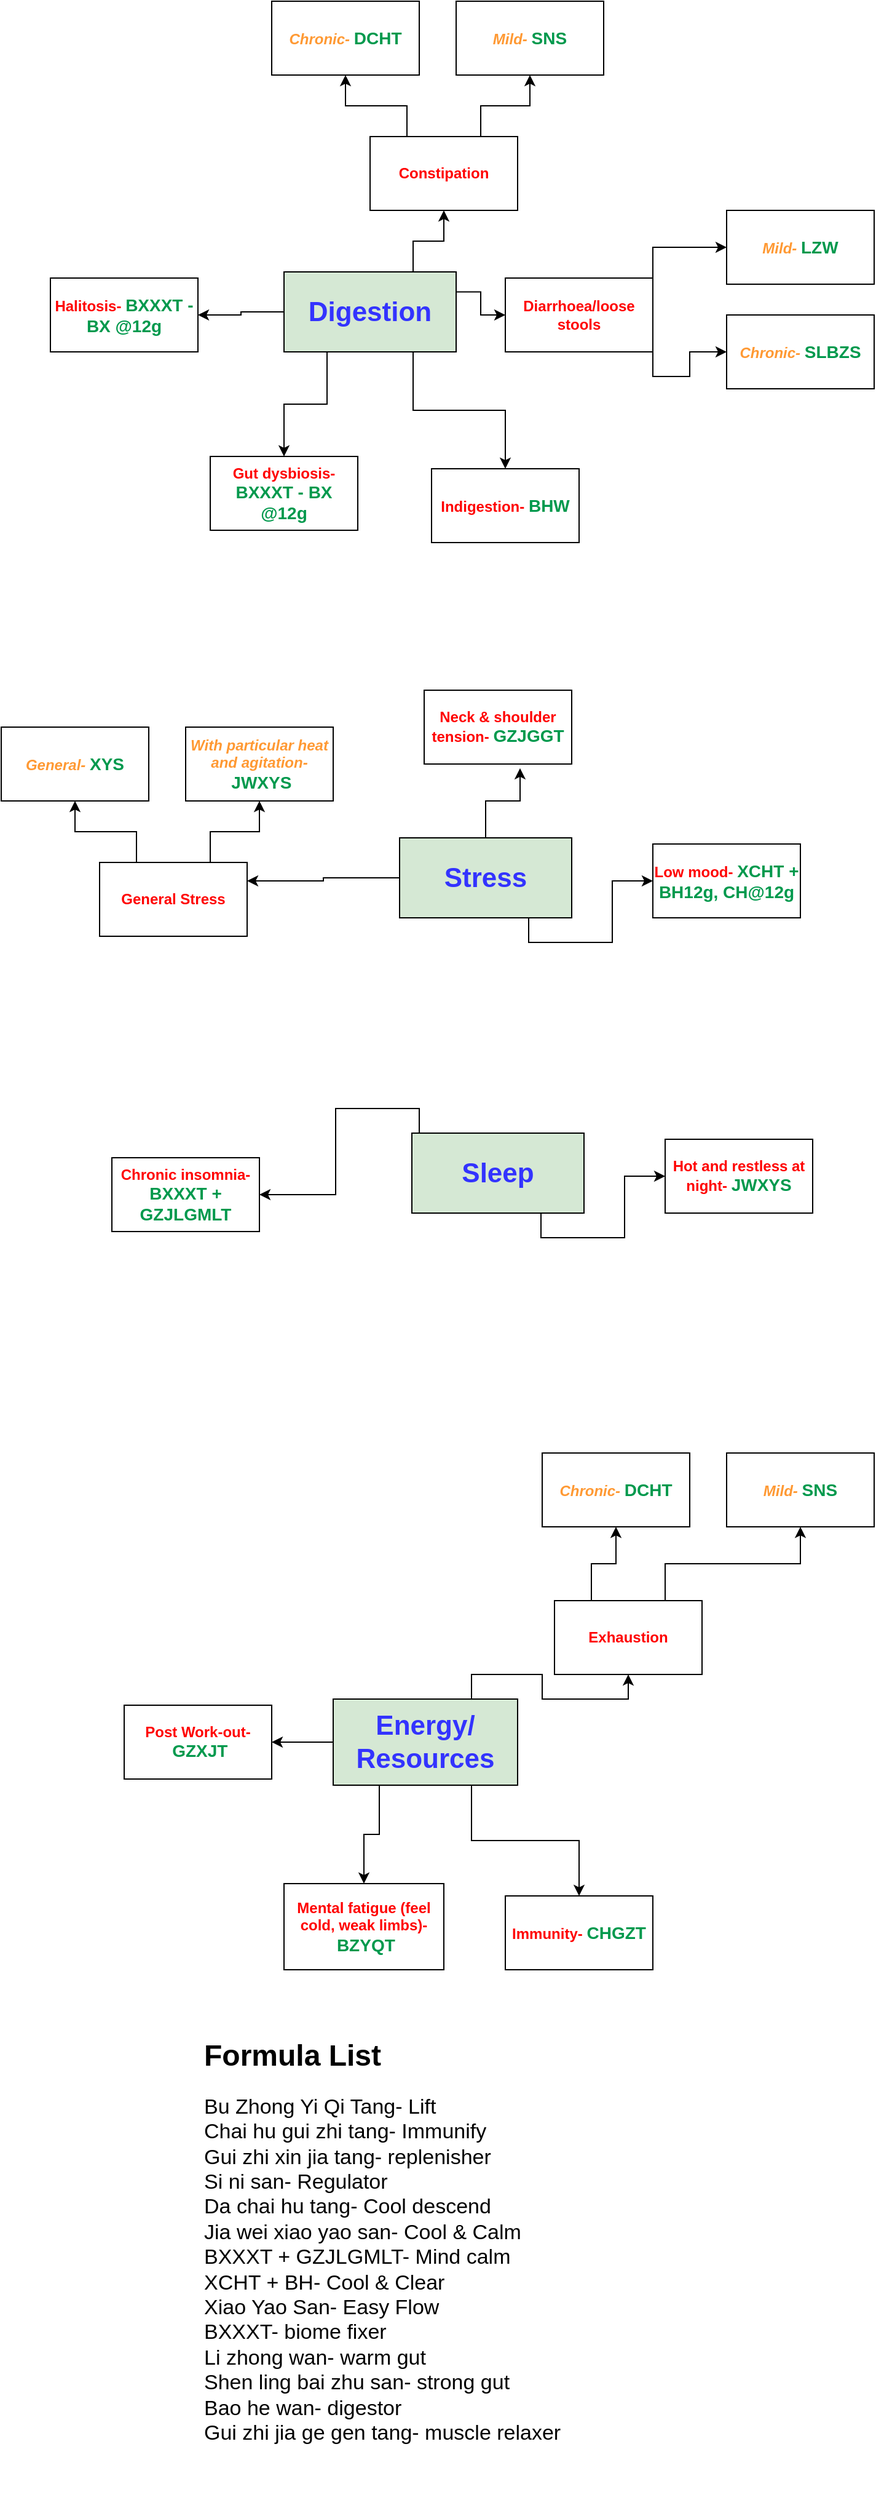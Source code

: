 <mxfile version="21.0.8" type="github">
  <diagram name="Page-1" id="WAkiQT8qeH9SeWsake0u">
    <mxGraphModel dx="1134" dy="566" grid="1" gridSize="10" guides="1" tooltips="1" connect="1" arrows="1" fold="1" page="1" pageScale="1" pageWidth="827" pageHeight="1169" math="0" shadow="0">
      <root>
        <mxCell id="0" />
        <mxCell id="1" parent="0" />
        <mxCell id="fl1TzAaq8baz_N8d9lBg-7" style="edgeStyle=orthogonalEdgeStyle;rounded=0;orthogonalLoop=1;jettySize=auto;html=1;exitX=0.75;exitY=0;exitDx=0;exitDy=0;" parent="1" source="fl1TzAaq8baz_N8d9lBg-1" target="fl1TzAaq8baz_N8d9lBg-6" edge="1">
          <mxGeometry relative="1" as="geometry" />
        </mxCell>
        <mxCell id="fl1TzAaq8baz_N8d9lBg-13" style="edgeStyle=orthogonalEdgeStyle;rounded=0;orthogonalLoop=1;jettySize=auto;html=1;exitX=1;exitY=0.25;exitDx=0;exitDy=0;" parent="1" source="fl1TzAaq8baz_N8d9lBg-1" target="fl1TzAaq8baz_N8d9lBg-12" edge="1">
          <mxGeometry relative="1" as="geometry" />
        </mxCell>
        <mxCell id="fl1TzAaq8baz_N8d9lBg-21" style="edgeStyle=orthogonalEdgeStyle;rounded=0;orthogonalLoop=1;jettySize=auto;html=1;exitX=0.75;exitY=1;exitDx=0;exitDy=0;" parent="1" source="fl1TzAaq8baz_N8d9lBg-1" target="fl1TzAaq8baz_N8d9lBg-20" edge="1">
          <mxGeometry relative="1" as="geometry" />
        </mxCell>
        <mxCell id="fl1TzAaq8baz_N8d9lBg-25" style="edgeStyle=orthogonalEdgeStyle;rounded=0;orthogonalLoop=1;jettySize=auto;html=1;exitX=0.25;exitY=1;exitDx=0;exitDy=0;" parent="1" source="fl1TzAaq8baz_N8d9lBg-1" target="fl1TzAaq8baz_N8d9lBg-24" edge="1">
          <mxGeometry relative="1" as="geometry" />
        </mxCell>
        <mxCell id="fl1TzAaq8baz_N8d9lBg-29" style="edgeStyle=orthogonalEdgeStyle;rounded=0;orthogonalLoop=1;jettySize=auto;html=1;exitX=0;exitY=0.5;exitDx=0;exitDy=0;" parent="1" source="fl1TzAaq8baz_N8d9lBg-1" target="fl1TzAaq8baz_N8d9lBg-28" edge="1">
          <mxGeometry relative="1" as="geometry" />
        </mxCell>
        <mxCell id="fl1TzAaq8baz_N8d9lBg-1" value="&lt;font size=&quot;1&quot; color=&quot;#3333ff&quot; style=&quot;&quot;&gt;&lt;b style=&quot;font-size: 22px;&quot;&gt;Digestion&lt;/b&gt;&lt;/font&gt;" style="rounded=0;whiteSpace=wrap;html=1;fillColor=#D5E8D4;" parent="1" vertex="1">
          <mxGeometry x="250" y="300" width="140" height="65" as="geometry" />
        </mxCell>
        <mxCell id="fl1TzAaq8baz_N8d9lBg-9" style="edgeStyle=orthogonalEdgeStyle;rounded=0;orthogonalLoop=1;jettySize=auto;html=1;exitX=0.75;exitY=0;exitDx=0;exitDy=0;" parent="1" source="fl1TzAaq8baz_N8d9lBg-6" target="fl1TzAaq8baz_N8d9lBg-8" edge="1">
          <mxGeometry relative="1" as="geometry" />
        </mxCell>
        <mxCell id="fl1TzAaq8baz_N8d9lBg-11" style="edgeStyle=orthogonalEdgeStyle;rounded=0;orthogonalLoop=1;jettySize=auto;html=1;exitX=0.25;exitY=0;exitDx=0;exitDy=0;" parent="1" source="fl1TzAaq8baz_N8d9lBg-6" target="fl1TzAaq8baz_N8d9lBg-10" edge="1">
          <mxGeometry relative="1" as="geometry" />
        </mxCell>
        <mxCell id="fl1TzAaq8baz_N8d9lBg-6" value="&lt;b&gt;&lt;font color=&quot;#ff0000&quot;&gt;Constipation&lt;/font&gt;&lt;/b&gt;" style="rounded=0;whiteSpace=wrap;html=1;" parent="1" vertex="1">
          <mxGeometry x="320" y="190" width="120" height="60" as="geometry" />
        </mxCell>
        <mxCell id="fl1TzAaq8baz_N8d9lBg-8" value="&lt;font color=&quot;#ff9933&quot;&gt;&lt;b&gt;&lt;i&gt;Mild-&lt;/i&gt;&lt;/b&gt;&lt;/font&gt; &lt;font style=&quot;font-size: 14px;&quot; color=&quot;#00994d&quot;&gt;&lt;b&gt;SNS&lt;/b&gt;&lt;/font&gt;" style="rounded=0;whiteSpace=wrap;html=1;" parent="1" vertex="1">
          <mxGeometry x="390" y="80" width="120" height="60" as="geometry" />
        </mxCell>
        <mxCell id="fl1TzAaq8baz_N8d9lBg-10" value="&lt;b&gt;&lt;font color=&quot;#ff9933&quot;&gt;&lt;i&gt;Chronic-&lt;/i&gt;&lt;/font&gt;&lt;/b&gt; &lt;b&gt;&lt;font color=&quot;#00994d&quot; style=&quot;font-size: 14px;&quot;&gt;DCHT&lt;/font&gt;&lt;/b&gt;" style="rounded=0;whiteSpace=wrap;html=1;" parent="1" vertex="1">
          <mxGeometry x="240" y="80" width="120" height="60" as="geometry" />
        </mxCell>
        <mxCell id="fl1TzAaq8baz_N8d9lBg-15" style="edgeStyle=orthogonalEdgeStyle;rounded=0;orthogonalLoop=1;jettySize=auto;html=1;exitX=1;exitY=0;exitDx=0;exitDy=0;" parent="1" source="fl1TzAaq8baz_N8d9lBg-12" target="fl1TzAaq8baz_N8d9lBg-14" edge="1">
          <mxGeometry relative="1" as="geometry" />
        </mxCell>
        <mxCell id="fl1TzAaq8baz_N8d9lBg-19" style="edgeStyle=orthogonalEdgeStyle;rounded=0;orthogonalLoop=1;jettySize=auto;html=1;exitX=1;exitY=1;exitDx=0;exitDy=0;" parent="1" source="fl1TzAaq8baz_N8d9lBg-12" target="fl1TzAaq8baz_N8d9lBg-18" edge="1">
          <mxGeometry relative="1" as="geometry" />
        </mxCell>
        <mxCell id="fl1TzAaq8baz_N8d9lBg-12" value="&lt;font color=&quot;#ff0000&quot;&gt;&lt;b&gt;Diarrhoea/loose stools&lt;/b&gt;&lt;/font&gt;" style="rounded=0;whiteSpace=wrap;html=1;" parent="1" vertex="1">
          <mxGeometry x="430" y="305" width="120" height="60" as="geometry" />
        </mxCell>
        <mxCell id="fl1TzAaq8baz_N8d9lBg-14" value="&lt;font color=&quot;#ff9933&quot;&gt;&lt;b&gt;&lt;i&gt;Mild-&lt;/i&gt;&lt;/b&gt;&lt;/font&gt; &lt;font style=&quot;font-size: 14px;&quot; color=&quot;#00994d&quot;&gt;&lt;b&gt;LZW&lt;/b&gt;&lt;/font&gt;" style="rounded=0;whiteSpace=wrap;html=1;" parent="1" vertex="1">
          <mxGeometry x="610" y="250" width="120" height="60" as="geometry" />
        </mxCell>
        <mxCell id="fl1TzAaq8baz_N8d9lBg-18" value="&lt;i&gt;&lt;b&gt;&lt;font color=&quot;#ff9933&quot;&gt;Chronic-&lt;/font&gt;&lt;/b&gt; &lt;/i&gt;&lt;font style=&quot;font-size: 14px;&quot; color=&quot;#00994d&quot;&gt;&lt;b&gt;SLBZS&lt;/b&gt;&lt;/font&gt;" style="rounded=0;whiteSpace=wrap;html=1;" parent="1" vertex="1">
          <mxGeometry x="610" y="335" width="120" height="60" as="geometry" />
        </mxCell>
        <mxCell id="fl1TzAaq8baz_N8d9lBg-20" value="&lt;b&gt;&lt;font color=&quot;#ff0000&quot;&gt;Indigestion-&lt;/font&gt;&lt;/b&gt; &lt;font size=&quot;1&quot; color=&quot;#00994d&quot;&gt;&lt;b style=&quot;font-size: 14px;&quot;&gt;BHW&lt;/b&gt;&lt;/font&gt;" style="rounded=0;whiteSpace=wrap;html=1;" parent="1" vertex="1">
          <mxGeometry x="370" y="460" width="120" height="60" as="geometry" />
        </mxCell>
        <mxCell id="fl1TzAaq8baz_N8d9lBg-24" value="&lt;b&gt;&lt;font color=&quot;#ff0000&quot;&gt;Gut dysbiosis-&lt;/font&gt;&lt;/b&gt; &lt;b&gt;&lt;font color=&quot;#00994d&quot; style=&quot;font-size: 14px;&quot;&gt;BXXXT - BX @12g&lt;/font&gt;&lt;/b&gt;" style="rounded=0;whiteSpace=wrap;html=1;" parent="1" vertex="1">
          <mxGeometry x="190" y="450" width="120" height="60" as="geometry" />
        </mxCell>
        <mxCell id="fl1TzAaq8baz_N8d9lBg-28" value="&lt;font color=&quot;#ff0000&quot;&gt;&lt;b&gt;Halitosis-&lt;/b&gt;&lt;/font&gt;&amp;nbsp;&lt;b style=&quot;border-color: var(--border-color);&quot;&gt;&lt;font style=&quot;border-color: var(--border-color); font-size: 14px;&quot; color=&quot;#00994d&quot;&gt;BXXXT - BX @12g&lt;/font&gt;&lt;/b&gt;" style="rounded=0;whiteSpace=wrap;html=1;" parent="1" vertex="1">
          <mxGeometry x="60" y="305" width="120" height="60" as="geometry" />
        </mxCell>
        <mxCell id="fl1TzAaq8baz_N8d9lBg-32" style="edgeStyle=orthogonalEdgeStyle;rounded=0;orthogonalLoop=1;jettySize=auto;html=1;exitX=0.75;exitY=1;exitDx=0;exitDy=0;" parent="1" source="fl1TzAaq8baz_N8d9lBg-35" target="fl1TzAaq8baz_N8d9lBg-46" edge="1">
          <mxGeometry relative="1" as="geometry" />
        </mxCell>
        <mxCell id="fl1TzAaq8baz_N8d9lBg-85" style="edgeStyle=orthogonalEdgeStyle;rounded=0;orthogonalLoop=1;jettySize=auto;html=1;exitX=0;exitY=0.5;exitDx=0;exitDy=0;entryX=1;entryY=0.25;entryDx=0;entryDy=0;" parent="1" source="fl1TzAaq8baz_N8d9lBg-35" target="fl1TzAaq8baz_N8d9lBg-38" edge="1">
          <mxGeometry relative="1" as="geometry" />
        </mxCell>
        <mxCell id="fl1TzAaq8baz_N8d9lBg-86" style="edgeStyle=orthogonalEdgeStyle;rounded=0;orthogonalLoop=1;jettySize=auto;html=1;exitX=0.5;exitY=0;exitDx=0;exitDy=0;entryX=0.65;entryY=1.057;entryDx=0;entryDy=0;entryPerimeter=0;" parent="1" source="fl1TzAaq8baz_N8d9lBg-35" target="fl1TzAaq8baz_N8d9lBg-84" edge="1">
          <mxGeometry relative="1" as="geometry" />
        </mxCell>
        <mxCell id="fl1TzAaq8baz_N8d9lBg-35" value="&lt;font size=&quot;1&quot; color=&quot;#3333ff&quot; style=&quot;&quot;&gt;&lt;b style=&quot;font-size: 22px;&quot;&gt;Stress&lt;/b&gt;&lt;/font&gt;" style="rounded=0;whiteSpace=wrap;html=1;fillColor=#D5E8D4;" parent="1" vertex="1">
          <mxGeometry x="344" y="760" width="140" height="65" as="geometry" />
        </mxCell>
        <mxCell id="fl1TzAaq8baz_N8d9lBg-36" style="edgeStyle=orthogonalEdgeStyle;rounded=0;orthogonalLoop=1;jettySize=auto;html=1;exitX=0.75;exitY=0;exitDx=0;exitDy=0;" parent="1" source="fl1TzAaq8baz_N8d9lBg-38" target="fl1TzAaq8baz_N8d9lBg-39" edge="1">
          <mxGeometry relative="1" as="geometry" />
        </mxCell>
        <mxCell id="fl1TzAaq8baz_N8d9lBg-37" style="edgeStyle=orthogonalEdgeStyle;rounded=0;orthogonalLoop=1;jettySize=auto;html=1;exitX=0.25;exitY=0;exitDx=0;exitDy=0;" parent="1" source="fl1TzAaq8baz_N8d9lBg-38" target="fl1TzAaq8baz_N8d9lBg-40" edge="1">
          <mxGeometry relative="1" as="geometry" />
        </mxCell>
        <mxCell id="fl1TzAaq8baz_N8d9lBg-38" value="&lt;b&gt;&lt;font color=&quot;#ff0000&quot;&gt;General Stress&lt;/font&gt;&lt;/b&gt;" style="rounded=0;whiteSpace=wrap;html=1;" parent="1" vertex="1">
          <mxGeometry x="100" y="780" width="120" height="60" as="geometry" />
        </mxCell>
        <mxCell id="fl1TzAaq8baz_N8d9lBg-39" value="&lt;b style=&quot;&quot;&gt;&lt;i style=&quot;&quot;&gt;&lt;font color=&quot;#ff9933&quot;&gt;With particular heat and agitation-&lt;/font&gt;&lt;/i&gt;&lt;/b&gt;&amp;nbsp;&lt;font color=&quot;#00994d&quot;&gt;&lt;span style=&quot;font-size: 14px;&quot;&gt;&lt;b&gt;JWXYS&lt;/b&gt;&lt;/span&gt;&lt;/font&gt;" style="rounded=0;whiteSpace=wrap;html=1;" parent="1" vertex="1">
          <mxGeometry x="170" y="670" width="120" height="60" as="geometry" />
        </mxCell>
        <mxCell id="fl1TzAaq8baz_N8d9lBg-40" value="&lt;b&gt;&lt;i style=&quot;&quot;&gt;&lt;font color=&quot;#ff9933&quot;&gt;General-&lt;/font&gt;&lt;/i&gt;&lt;/b&gt;&amp;nbsp;&lt;font color=&quot;#00994d&quot;&gt;&lt;span style=&quot;font-size: 14px;&quot;&gt;&lt;b&gt;XYS&lt;/b&gt;&lt;/span&gt;&lt;/font&gt;" style="rounded=0;whiteSpace=wrap;html=1;" parent="1" vertex="1">
          <mxGeometry x="20" y="670" width="120" height="60" as="geometry" />
        </mxCell>
        <mxCell id="fl1TzAaq8baz_N8d9lBg-46" value="&lt;font color=&quot;#ff0000&quot;&gt;&lt;b&gt;Low mood-&lt;/b&gt;&lt;/font&gt;&amp;nbsp;&lt;font color=&quot;#00994d&quot;&gt;&lt;span style=&quot;font-size: 14px;&quot;&gt;&lt;b&gt;XCHT + BH12g, CH@12g&lt;/b&gt;&lt;/span&gt;&lt;/font&gt;" style="rounded=0;whiteSpace=wrap;html=1;" parent="1" vertex="1">
          <mxGeometry x="550" y="765" width="120" height="60" as="geometry" />
        </mxCell>
        <mxCell id="fl1TzAaq8baz_N8d9lBg-51" style="edgeStyle=orthogonalEdgeStyle;rounded=0;orthogonalLoop=1;jettySize=auto;html=1;exitX=0.75;exitY=0;exitDx=0;exitDy=0;" parent="1" source="fl1TzAaq8baz_N8d9lBg-53" target="fl1TzAaq8baz_N8d9lBg-56" edge="1">
          <mxGeometry relative="1" as="geometry">
            <Array as="points">
              <mxPoint x="360" y="1000" />
              <mxPoint x="360" y="980" />
              <mxPoint x="292" y="980" />
              <mxPoint x="292" y="1050" />
            </Array>
          </mxGeometry>
        </mxCell>
        <mxCell id="fl1TzAaq8baz_N8d9lBg-52" style="edgeStyle=orthogonalEdgeStyle;rounded=0;orthogonalLoop=1;jettySize=auto;html=1;exitX=0.75;exitY=1;exitDx=0;exitDy=0;" parent="1" source="fl1TzAaq8baz_N8d9lBg-53" target="fl1TzAaq8baz_N8d9lBg-59" edge="1">
          <mxGeometry relative="1" as="geometry" />
        </mxCell>
        <mxCell id="fl1TzAaq8baz_N8d9lBg-53" value="&lt;font size=&quot;1&quot; color=&quot;#3333ff&quot; style=&quot;&quot;&gt;&lt;b style=&quot;font-size: 22px;&quot;&gt;Sleep&lt;/b&gt;&lt;/font&gt;" style="rounded=0;whiteSpace=wrap;html=1;fillColor=#D5E8D4;" parent="1" vertex="1">
          <mxGeometry x="354" y="1000" width="140" height="65" as="geometry" />
        </mxCell>
        <mxCell id="fl1TzAaq8baz_N8d9lBg-56" value="&lt;b style=&quot;&quot;&gt;&lt;font color=&quot;#ff0000&quot;&gt;Chronic insomnia- &lt;/font&gt;&lt;font color=&quot;#00994d&quot;&gt;&lt;span style=&quot;font-size: 14px;&quot;&gt;BXXXT + GZJLGMLT&lt;/span&gt;&lt;/font&gt;&lt;/b&gt;" style="rounded=0;whiteSpace=wrap;html=1;" parent="1" vertex="1">
          <mxGeometry x="110" y="1020" width="120" height="60" as="geometry" />
        </mxCell>
        <mxCell id="fl1TzAaq8baz_N8d9lBg-59" value="&lt;font color=&quot;#ff0000&quot;&gt;&lt;b&gt;Hot and restless at night-&lt;/b&gt;&lt;/font&gt;&amp;nbsp;&lt;font color=&quot;#00994d&quot;&gt;&lt;span style=&quot;font-size: 14px;&quot;&gt;&lt;b&gt;JWXYS&lt;/b&gt;&lt;/span&gt;&lt;/font&gt;" style="rounded=0;whiteSpace=wrap;html=1;" parent="1" vertex="1">
          <mxGeometry x="560" y="1005" width="120" height="60" as="geometry" />
        </mxCell>
        <mxCell id="fl1TzAaq8baz_N8d9lBg-61" style="edgeStyle=orthogonalEdgeStyle;rounded=0;orthogonalLoop=1;jettySize=auto;html=1;exitX=0.75;exitY=0;exitDx=0;exitDy=0;" parent="1" source="fl1TzAaq8baz_N8d9lBg-66" target="fl1TzAaq8baz_N8d9lBg-69" edge="1">
          <mxGeometry relative="1" as="geometry" />
        </mxCell>
        <mxCell id="fl1TzAaq8baz_N8d9lBg-63" style="edgeStyle=orthogonalEdgeStyle;rounded=0;orthogonalLoop=1;jettySize=auto;html=1;exitX=0.75;exitY=1;exitDx=0;exitDy=0;" parent="1" source="fl1TzAaq8baz_N8d9lBg-66" target="fl1TzAaq8baz_N8d9lBg-77" edge="1">
          <mxGeometry relative="1" as="geometry" />
        </mxCell>
        <mxCell id="fl1TzAaq8baz_N8d9lBg-64" style="edgeStyle=orthogonalEdgeStyle;rounded=0;orthogonalLoop=1;jettySize=auto;html=1;exitX=0.25;exitY=1;exitDx=0;exitDy=0;" parent="1" source="fl1TzAaq8baz_N8d9lBg-66" target="fl1TzAaq8baz_N8d9lBg-78" edge="1">
          <mxGeometry relative="1" as="geometry" />
        </mxCell>
        <mxCell id="fl1TzAaq8baz_N8d9lBg-65" style="edgeStyle=orthogonalEdgeStyle;rounded=0;orthogonalLoop=1;jettySize=auto;html=1;exitX=0;exitY=0.5;exitDx=0;exitDy=0;" parent="1" source="fl1TzAaq8baz_N8d9lBg-66" target="fl1TzAaq8baz_N8d9lBg-79" edge="1">
          <mxGeometry relative="1" as="geometry" />
        </mxCell>
        <mxCell id="fl1TzAaq8baz_N8d9lBg-66" value="&lt;font color=&quot;#3333ff&quot;&gt;&lt;span style=&quot;font-size: 22px;&quot;&gt;&lt;b&gt;Energy/&lt;br&gt;Resources&lt;/b&gt;&lt;/span&gt;&lt;/font&gt;" style="rounded=0;whiteSpace=wrap;html=1;fillColor=#D5E8D4;" parent="1" vertex="1">
          <mxGeometry x="290" y="1460" width="150" height="70" as="geometry" />
        </mxCell>
        <mxCell id="fl1TzAaq8baz_N8d9lBg-67" style="edgeStyle=orthogonalEdgeStyle;rounded=0;orthogonalLoop=1;jettySize=auto;html=1;exitX=0.75;exitY=0;exitDx=0;exitDy=0;" parent="1" source="fl1TzAaq8baz_N8d9lBg-69" target="fl1TzAaq8baz_N8d9lBg-70" edge="1">
          <mxGeometry relative="1" as="geometry" />
        </mxCell>
        <mxCell id="fl1TzAaq8baz_N8d9lBg-68" style="edgeStyle=orthogonalEdgeStyle;rounded=0;orthogonalLoop=1;jettySize=auto;html=1;exitX=0.25;exitY=0;exitDx=0;exitDy=0;" parent="1" source="fl1TzAaq8baz_N8d9lBg-69" target="fl1TzAaq8baz_N8d9lBg-71" edge="1">
          <mxGeometry relative="1" as="geometry" />
        </mxCell>
        <mxCell id="fl1TzAaq8baz_N8d9lBg-69" value="&lt;b&gt;&lt;font color=&quot;#ff0000&quot;&gt;Exhaustion&lt;/font&gt;&lt;/b&gt;" style="rounded=0;whiteSpace=wrap;html=1;" parent="1" vertex="1">
          <mxGeometry x="470" y="1380" width="120" height="60" as="geometry" />
        </mxCell>
        <mxCell id="fl1TzAaq8baz_N8d9lBg-70" value="&lt;font color=&quot;#ff9933&quot;&gt;&lt;b&gt;&lt;i&gt;Mild-&lt;/i&gt;&lt;/b&gt;&lt;/font&gt; &lt;font style=&quot;font-size: 14px;&quot; color=&quot;#00994d&quot;&gt;&lt;b&gt;SNS&lt;/b&gt;&lt;/font&gt;" style="rounded=0;whiteSpace=wrap;html=1;" parent="1" vertex="1">
          <mxGeometry x="610" y="1260" width="120" height="60" as="geometry" />
        </mxCell>
        <mxCell id="fl1TzAaq8baz_N8d9lBg-71" value="&lt;b&gt;&lt;font color=&quot;#ff9933&quot;&gt;&lt;i&gt;Chronic-&lt;/i&gt;&lt;/font&gt;&lt;/b&gt; &lt;b&gt;&lt;font color=&quot;#00994d&quot; style=&quot;font-size: 14px;&quot;&gt;DCHT&lt;/font&gt;&lt;/b&gt;" style="rounded=0;whiteSpace=wrap;html=1;" parent="1" vertex="1">
          <mxGeometry x="460" y="1260" width="120" height="60" as="geometry" />
        </mxCell>
        <mxCell id="fl1TzAaq8baz_N8d9lBg-77" value="&lt;b&gt;&lt;font color=&quot;#ff0000&quot;&gt;Immunity-&lt;/font&gt;&lt;/b&gt;&amp;nbsp;&lt;font color=&quot;#00994d&quot;&gt;&lt;span style=&quot;font-size: 14px;&quot;&gt;&lt;b&gt;CHGZT&lt;/b&gt;&lt;/span&gt;&lt;/font&gt;" style="rounded=0;whiteSpace=wrap;html=1;" parent="1" vertex="1">
          <mxGeometry x="430" y="1620" width="120" height="60" as="geometry" />
        </mxCell>
        <mxCell id="fl1TzAaq8baz_N8d9lBg-78" value="&lt;b&gt;&lt;font color=&quot;#ff0000&quot;&gt;Mental fatigue (feel cold, weak limbs)-&lt;/font&gt;&lt;/b&gt;&amp;nbsp;&lt;font color=&quot;#00994d&quot;&gt;&lt;span style=&quot;font-size: 14px;&quot;&gt;&lt;b&gt;BZYQT&lt;/b&gt;&lt;/span&gt;&lt;/font&gt;" style="rounded=0;whiteSpace=wrap;html=1;" parent="1" vertex="1">
          <mxGeometry x="250" y="1610" width="130" height="70" as="geometry" />
        </mxCell>
        <mxCell id="fl1TzAaq8baz_N8d9lBg-79" value="&lt;font color=&quot;#ff0000&quot;&gt;&lt;b&gt;Post Work-out-&lt;/b&gt;&lt;/font&gt;&amp;nbsp;&lt;b style=&quot;border-color: var(--border-color);&quot;&gt;&lt;font style=&quot;border-color: var(--border-color); font-size: 14px;&quot; color=&quot;#00994d&quot;&gt;GZXJT&lt;/font&gt;&lt;/b&gt;" style="rounded=0;whiteSpace=wrap;html=1;" parent="1" vertex="1">
          <mxGeometry x="120" y="1465" width="120" height="60" as="geometry" />
        </mxCell>
        <mxCell id="fl1TzAaq8baz_N8d9lBg-84" value="&lt;font color=&quot;#ff0000&quot;&gt;&lt;b&gt;Neck &amp;amp; shoulder tension-&lt;/b&gt;&lt;/font&gt;&amp;nbsp;&lt;font color=&quot;#00994d&quot;&gt;&lt;span style=&quot;font-size: 14px;&quot;&gt;&lt;b&gt;GZJGGT&lt;/b&gt;&lt;/span&gt;&lt;/font&gt;" style="rounded=0;whiteSpace=wrap;html=1;" parent="1" vertex="1">
          <mxGeometry x="364" y="640" width="120" height="60" as="geometry" />
        </mxCell>
        <mxCell id="lZhwmJNOhknuzAL7Jcyl-2" value="&lt;h1&gt;Formula List&lt;/h1&gt;&lt;p style=&quot;font-size: 17px;&quot;&gt;Bu Zhong Yi Qi Tang- Lift&lt;br&gt;Chai hu gui zhi tang- Immunify&lt;br&gt;Gui zhi xin jia tang- replenisher&amp;nbsp;&lt;br&gt;Si ni san- Regulator&lt;br&gt;Da chai hu tang- Cool descend&lt;br&gt;Jia wei xiao yao san- Cool &amp;amp; Calm&lt;br&gt;BXXXT + GZJLGMLT- Mind calm&lt;br&gt;XCHT + BH- Cool &amp;amp; Clear&lt;br&gt;Xiao Yao San- Easy Flow&lt;br&gt;BXXXT- biome fixer&lt;br&gt;Li zhong wan- warm gut&lt;br&gt;Shen ling bai zhu san- strong gut&lt;br&gt;Bao he wan- digestor&amp;nbsp;&lt;br&gt;Gui zhi jia ge gen tang- muscle relaxer&lt;/p&gt;" style="text;html=1;strokeColor=none;fillColor=none;spacing=5;spacingTop=-20;whiteSpace=wrap;overflow=hidden;rounded=0;" vertex="1" parent="1">
          <mxGeometry x="180" y="1730" width="380" height="380" as="geometry" />
        </mxCell>
      </root>
    </mxGraphModel>
  </diagram>
</mxfile>
